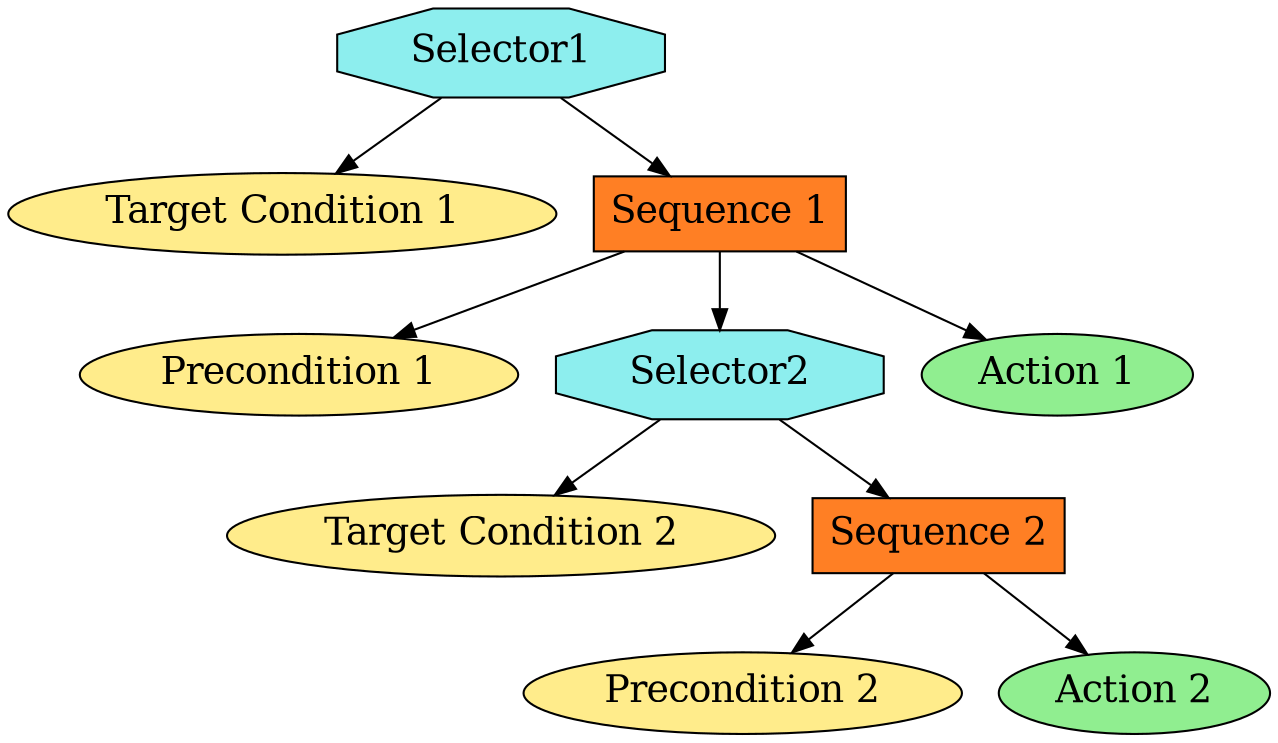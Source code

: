 digraph pastafarianism {
ordering=out;
graph [fontname="times-roman"];
node [fontname="times-roman"];
edge [fontname="times-roman"];
Selector1 [fillcolor=darkslategray2, fontcolor=black, fontsize=18, label=Selector1, shape=octagon, style=filled];
"Target Condition 1" [fillcolor=lightgoldenrod1, fontcolor=black, fontsize=18, label="Target Condition 1", shape=ellipse, style=filled];
Selector1 -> "Target Condition 1";
"Sequence 1" [fillcolor=chocolate1, fontcolor=black, fontsize=18, label="Sequence 1", shape=box, style=filled];
Selector1 -> "Sequence 1";
"Precondition 1" [fillcolor=lightgoldenrod1, fontcolor=black, fontsize=18, label="Precondition 1", shape=ellipse, style=filled];
"Sequence 1" -> "Precondition 1";
Selector2 [fillcolor=darkslategray2, fontcolor=black, fontsize=18, label=Selector2, shape=octagon, style=filled];
"Sequence 1" -> Selector2;
"Target Condition 2" [fillcolor=lightgoldenrod1, fontcolor=black, fontsize=18, label="Target Condition 2", shape=ellipse, style=filled];
Selector2 -> "Target Condition 2";
"Sequence 2" [fillcolor=chocolate1, fontcolor=black, fontsize=18, label="Sequence 2", shape=box, style=filled];
Selector2 -> "Sequence 2";
"Precondition 2" [fillcolor=lightgoldenrod1, fontcolor=black, fontsize=18, label="Precondition 2", shape=ellipse, style=filled];
"Sequence 2" -> "Precondition 2";
"Action 2" [fillcolor=lightgreen, fontcolor=black, fontsize=18, label="Action 2", shape=ellipse, style=filled];
"Sequence 2" -> "Action 2";
"Action 1" [fillcolor=lightgreen, fontcolor=black, fontsize=18, label="Action 1", shape=ellipse, style=filled];
"Sequence 1" -> "Action 1";
}
